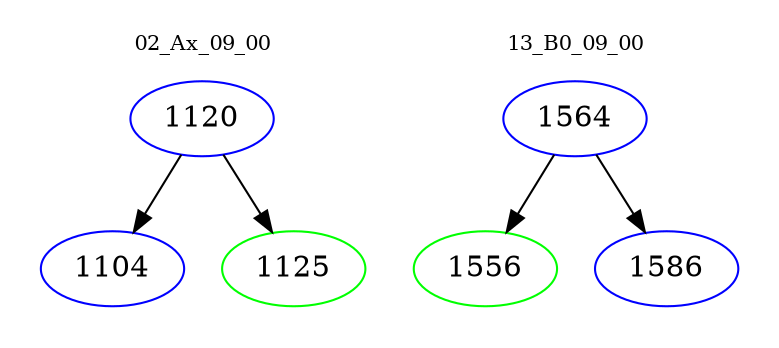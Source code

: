 digraph{
subgraph cluster_0 {
color = white
label = "02_Ax_09_00";
fontsize=10;
T0_1120 [label="1120", color="blue"]
T0_1120 -> T0_1104 [color="black"]
T0_1104 [label="1104", color="blue"]
T0_1120 -> T0_1125 [color="black"]
T0_1125 [label="1125", color="green"]
}
subgraph cluster_1 {
color = white
label = "13_B0_09_00";
fontsize=10;
T1_1564 [label="1564", color="blue"]
T1_1564 -> T1_1556 [color="black"]
T1_1556 [label="1556", color="green"]
T1_1564 -> T1_1586 [color="black"]
T1_1586 [label="1586", color="blue"]
}
}
